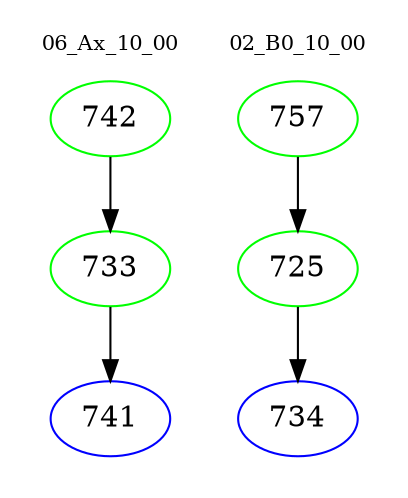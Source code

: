digraph{
subgraph cluster_0 {
color = white
label = "06_Ax_10_00";
fontsize=10;
T0_742 [label="742", color="green"]
T0_742 -> T0_733 [color="black"]
T0_733 [label="733", color="green"]
T0_733 -> T0_741 [color="black"]
T0_741 [label="741", color="blue"]
}
subgraph cluster_1 {
color = white
label = "02_B0_10_00";
fontsize=10;
T1_757 [label="757", color="green"]
T1_757 -> T1_725 [color="black"]
T1_725 [label="725", color="green"]
T1_725 -> T1_734 [color="black"]
T1_734 [label="734", color="blue"]
}
}
